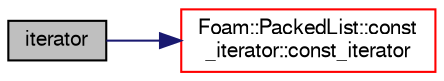 digraph "iterator"
{
  bgcolor="transparent";
  edge [fontname="FreeSans",fontsize="10",labelfontname="FreeSans",labelfontsize="10"];
  node [fontname="FreeSans",fontsize="10",shape=record];
  rankdir="LR";
  Node9 [label="iterator",height=0.2,width=0.4,color="black", fillcolor="grey75", style="filled", fontcolor="black"];
  Node9 -> Node10 [color="midnightblue",fontsize="10",style="solid",fontname="FreeSans"];
  Node10 [label="Foam::PackedList::const\l_iterator::const_iterator",height=0.2,width=0.4,color="red",URL="$a25954.html#abdefca51d553d29c565b08e091f8cd19",tooltip="Construct null. "];
}

